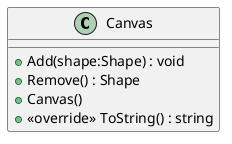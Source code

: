 @startuml
class Canvas {
    + Add(shape:Shape) : void
    + Remove() : Shape
    + Canvas()
    + <<override>> ToString() : string
}
@enduml
